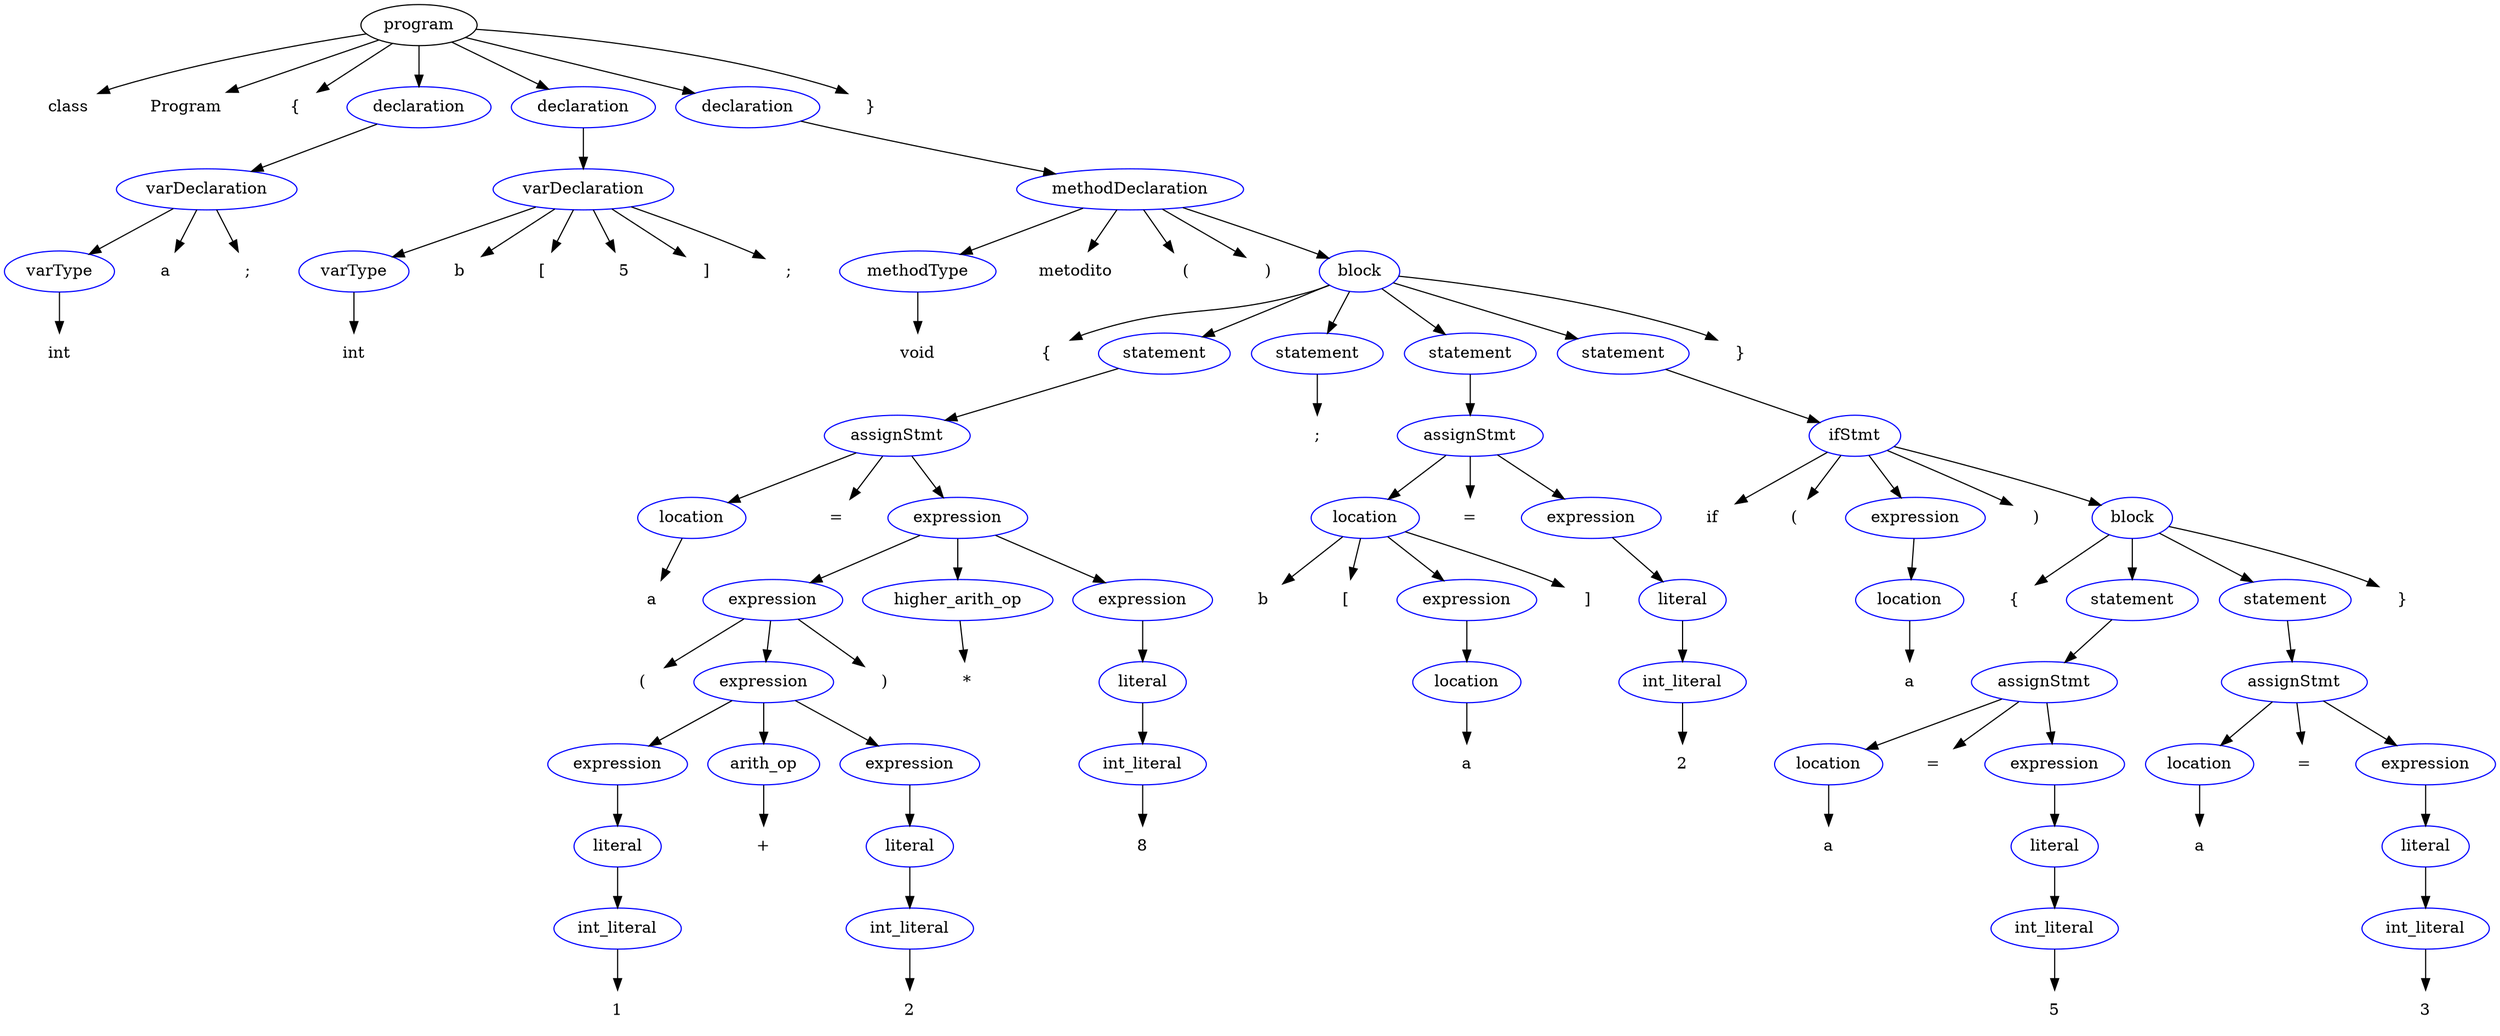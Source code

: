 // tree.gv
digraph Tree {
	0 [label=program]
	1 [label=class color=white]
	0 -> 1
	2 [label=Program color=white]
	0 -> 2
	3 [label="{" color=white]
	0 -> 3
	4 [label=declaration color=blue]
	0 -> 4
	5 [label=varDeclaration color=blue]
	4 -> 5
	6 [label=varType color=blue]
	5 -> 6
	7 [label=int color=white]
	6 -> 7
	8 [label=a color=white]
	5 -> 8
	9 [label=";" color=white]
	5 -> 9
	10 [label=declaration color=blue]
	0 -> 10
	11 [label=varDeclaration color=blue]
	10 -> 11
	12 [label=varType color=blue]
	11 -> 12
	13 [label=int color=white]
	12 -> 13
	14 [label=b color=white]
	11 -> 14
	15 [label="[" color=white]
	11 -> 15
	16 [label=5 color=white]
	11 -> 16
	17 [label="]" color=white]
	11 -> 17
	18 [label=";" color=white]
	11 -> 18
	19 [label=declaration color=blue]
	0 -> 19
	20 [label=methodDeclaration color=blue]
	19 -> 20
	21 [label=methodType color=blue]
	20 -> 21
	22 [label=void color=white]
	21 -> 22
	23 [label=metodito color=white]
	20 -> 23
	24 [label="(" color=white]
	20 -> 24
	25 [label=")" color=white]
	20 -> 25
	26 [label=block color=blue]
	20 -> 26
	27 [label="{" color=white]
	26 -> 27
	28 [label=statement color=blue]
	26 -> 28
	29 [label=assignStmt color=blue]
	28 -> 29
	30 [label=location color=blue]
	29 -> 30
	31 [label=a color=white]
	30 -> 31
	32 [label="=" color=white]
	29 -> 32
	33 [label=expression color=blue]
	29 -> 33
	34 [label=expression color=blue]
	33 -> 34
	35 [label="(" color=white]
	34 -> 35
	36 [label=expression color=blue]
	34 -> 36
	37 [label=expression color=blue]
	36 -> 37
	38 [label=literal color=blue]
	37 -> 38
	39 [label=int_literal color=blue]
	38 -> 39
	40 [label=1 color=white]
	39 -> 40
	41 [label=arith_op color=blue]
	36 -> 41
	42 [label="+" color=white]
	41 -> 42
	43 [label=expression color=blue]
	36 -> 43
	44 [label=literal color=blue]
	43 -> 44
	45 [label=int_literal color=blue]
	44 -> 45
	46 [label=2 color=white]
	45 -> 46
	47 [label=")" color=white]
	34 -> 47
	48 [label=higher_arith_op color=blue]
	33 -> 48
	49 [label="*" color=white]
	48 -> 49
	50 [label=expression color=blue]
	33 -> 50
	51 [label=literal color=blue]
	50 -> 51
	52 [label=int_literal color=blue]
	51 -> 52
	53 [label=8 color=white]
	52 -> 53
	54 [label=statement color=blue]
	26 -> 54
	55 [label=";" color=white]
	54 -> 55
	56 [label=statement color=blue]
	26 -> 56
	57 [label=assignStmt color=blue]
	56 -> 57
	58 [label=location color=blue]
	57 -> 58
	59 [label=b color=white]
	58 -> 59
	60 [label="[" color=white]
	58 -> 60
	61 [label=expression color=blue]
	58 -> 61
	62 [label=location color=blue]
	61 -> 62
	63 [label=a color=white]
	62 -> 63
	64 [label="]" color=white]
	58 -> 64
	65 [label="=" color=white]
	57 -> 65
	66 [label=expression color=blue]
	57 -> 66
	67 [label=literal color=blue]
	66 -> 67
	68 [label=int_literal color=blue]
	67 -> 68
	69 [label=2 color=white]
	68 -> 69
	70 [label=statement color=blue]
	26 -> 70
	71 [label=ifStmt color=blue]
	70 -> 71
	72 [label=if color=white]
	71 -> 72
	73 [label="(" color=white]
	71 -> 73
	74 [label=expression color=blue]
	71 -> 74
	75 [label=location color=blue]
	74 -> 75
	76 [label=a color=white]
	75 -> 76
	77 [label=")" color=white]
	71 -> 77
	78 [label=block color=blue]
	71 -> 78
	79 [label="{" color=white]
	78 -> 79
	80 [label=statement color=blue]
	78 -> 80
	81 [label=assignStmt color=blue]
	80 -> 81
	82 [label=location color=blue]
	81 -> 82
	83 [label=a color=white]
	82 -> 83
	84 [label="=" color=white]
	81 -> 84
	85 [label=expression color=blue]
	81 -> 85
	86 [label=literal color=blue]
	85 -> 86
	87 [label=int_literal color=blue]
	86 -> 87
	88 [label=5 color=white]
	87 -> 88
	89 [label=statement color=blue]
	78 -> 89
	90 [label=assignStmt color=blue]
	89 -> 90
	91 [label=location color=blue]
	90 -> 91
	92 [label=a color=white]
	91 -> 92
	93 [label="=" color=white]
	90 -> 93
	94 [label=expression color=blue]
	90 -> 94
	95 [label=literal color=blue]
	94 -> 95
	96 [label=int_literal color=blue]
	95 -> 96
	97 [label=3 color=white]
	96 -> 97
	98 [label="}" color=white]
	78 -> 98
	99 [label="}" color=white]
	26 -> 99
	100 [label="}" color=white]
	0 -> 100
}

